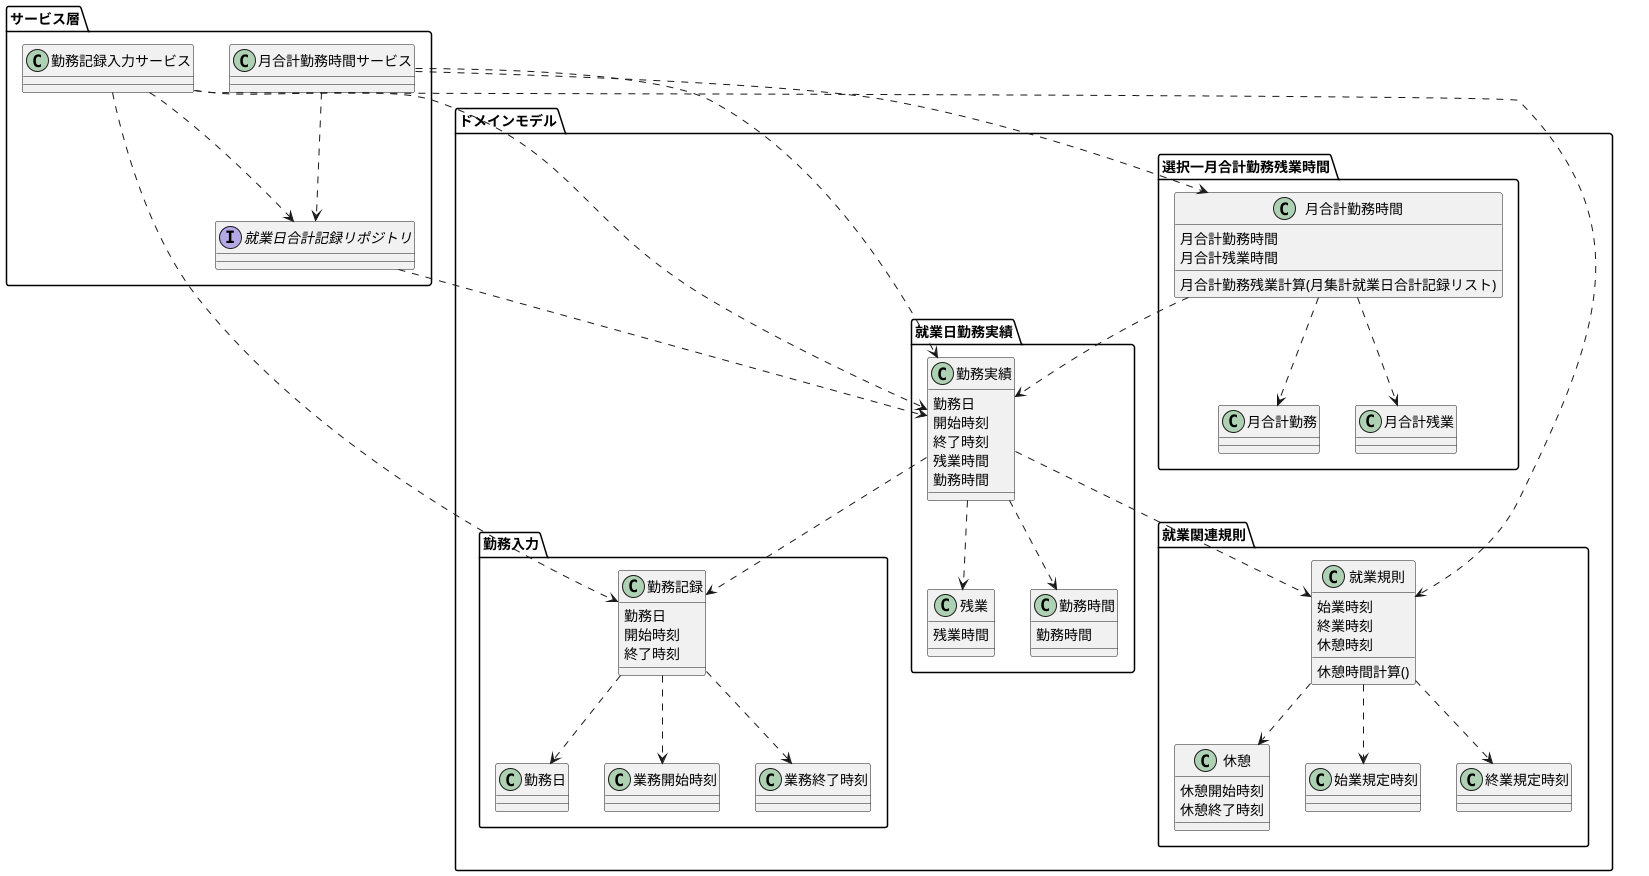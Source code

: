 @startuml kintaiDomain
package ドメインモデル{
    package 就業日勤務実績{
        class 勤務実績{
            勤務日
            開始時刻
            終了時刻
            残業時間
            勤務時間
        }
        class 残業{
            残業時間
        }
        class 勤務時間{
            勤務時間
        }

    }
    package 勤務入力{
        class 勤務記録{
            勤務日
            開始時刻
            終了時刻
        }
        class 勤務日{
         }
        class 業務開始時刻{
         }
        class 業務終了時刻{
        }
    }
    package 就業関連規則{
        class 就業規則{
            始業時刻
            終業時刻
            休憩時刻

            休憩時間計算()
        }


        class 休憩{
            休憩開始時刻
            休憩終了時刻
        }
        class 始業規定時刻{
        }
        class 終業規定時刻{
        }
    }


    package 選択一月合計勤務残業時間 {
        class 月合計勤務時間{
            月合計勤務時間
            月合計残業時間
            月合計勤務残業計算(月集計就業日合計記録リスト)
        }
        class 月合計勤務{
        }
        class 月合計残業{
        }
    }
    勤務実績 ..> 勤務時間
    勤務実績 ..> 残業
    勤務実績 ..> 就業規則
    勤務実績 ..> 勤務記録

    就業規則 ..> 休憩
    就業規則 ..> 始業規定時刻
    就業規則 ..> 終業規定時刻
    
    勤務記録 ..> 勤務日
    勤務記録 ..> 業務開始時刻
    勤務記録 ..> 業務終了時刻

    月合計勤務時間 ..> 勤務実績
    月合計勤務時間 ..> 月合計勤務
    月合計勤務時間 ..> 月合計残業
}
package サービス層{
    class 勤務記録入力サービス{

    }
    interface 就業日合計記録リポジトリ{

    }
    class 月合計勤務時間サービス{
    }

    勤務記録入力サービス ..> 勤務実績
    勤務記録入力サービス ..> 就業日合計記録リポジトリ
    勤務記録入力サービス ..> 勤務記録
    勤務記録入力サービス ..> 就業規則
    就業日合計記録リポジトリ ..> 勤務実績
    月合計勤務時間サービス ..> 就業日合計記録リポジトリ
    月合計勤務時間サービス ..> 月合計勤務時間
    月合計勤務時間サービス ..> 勤務実績

}
@enduml